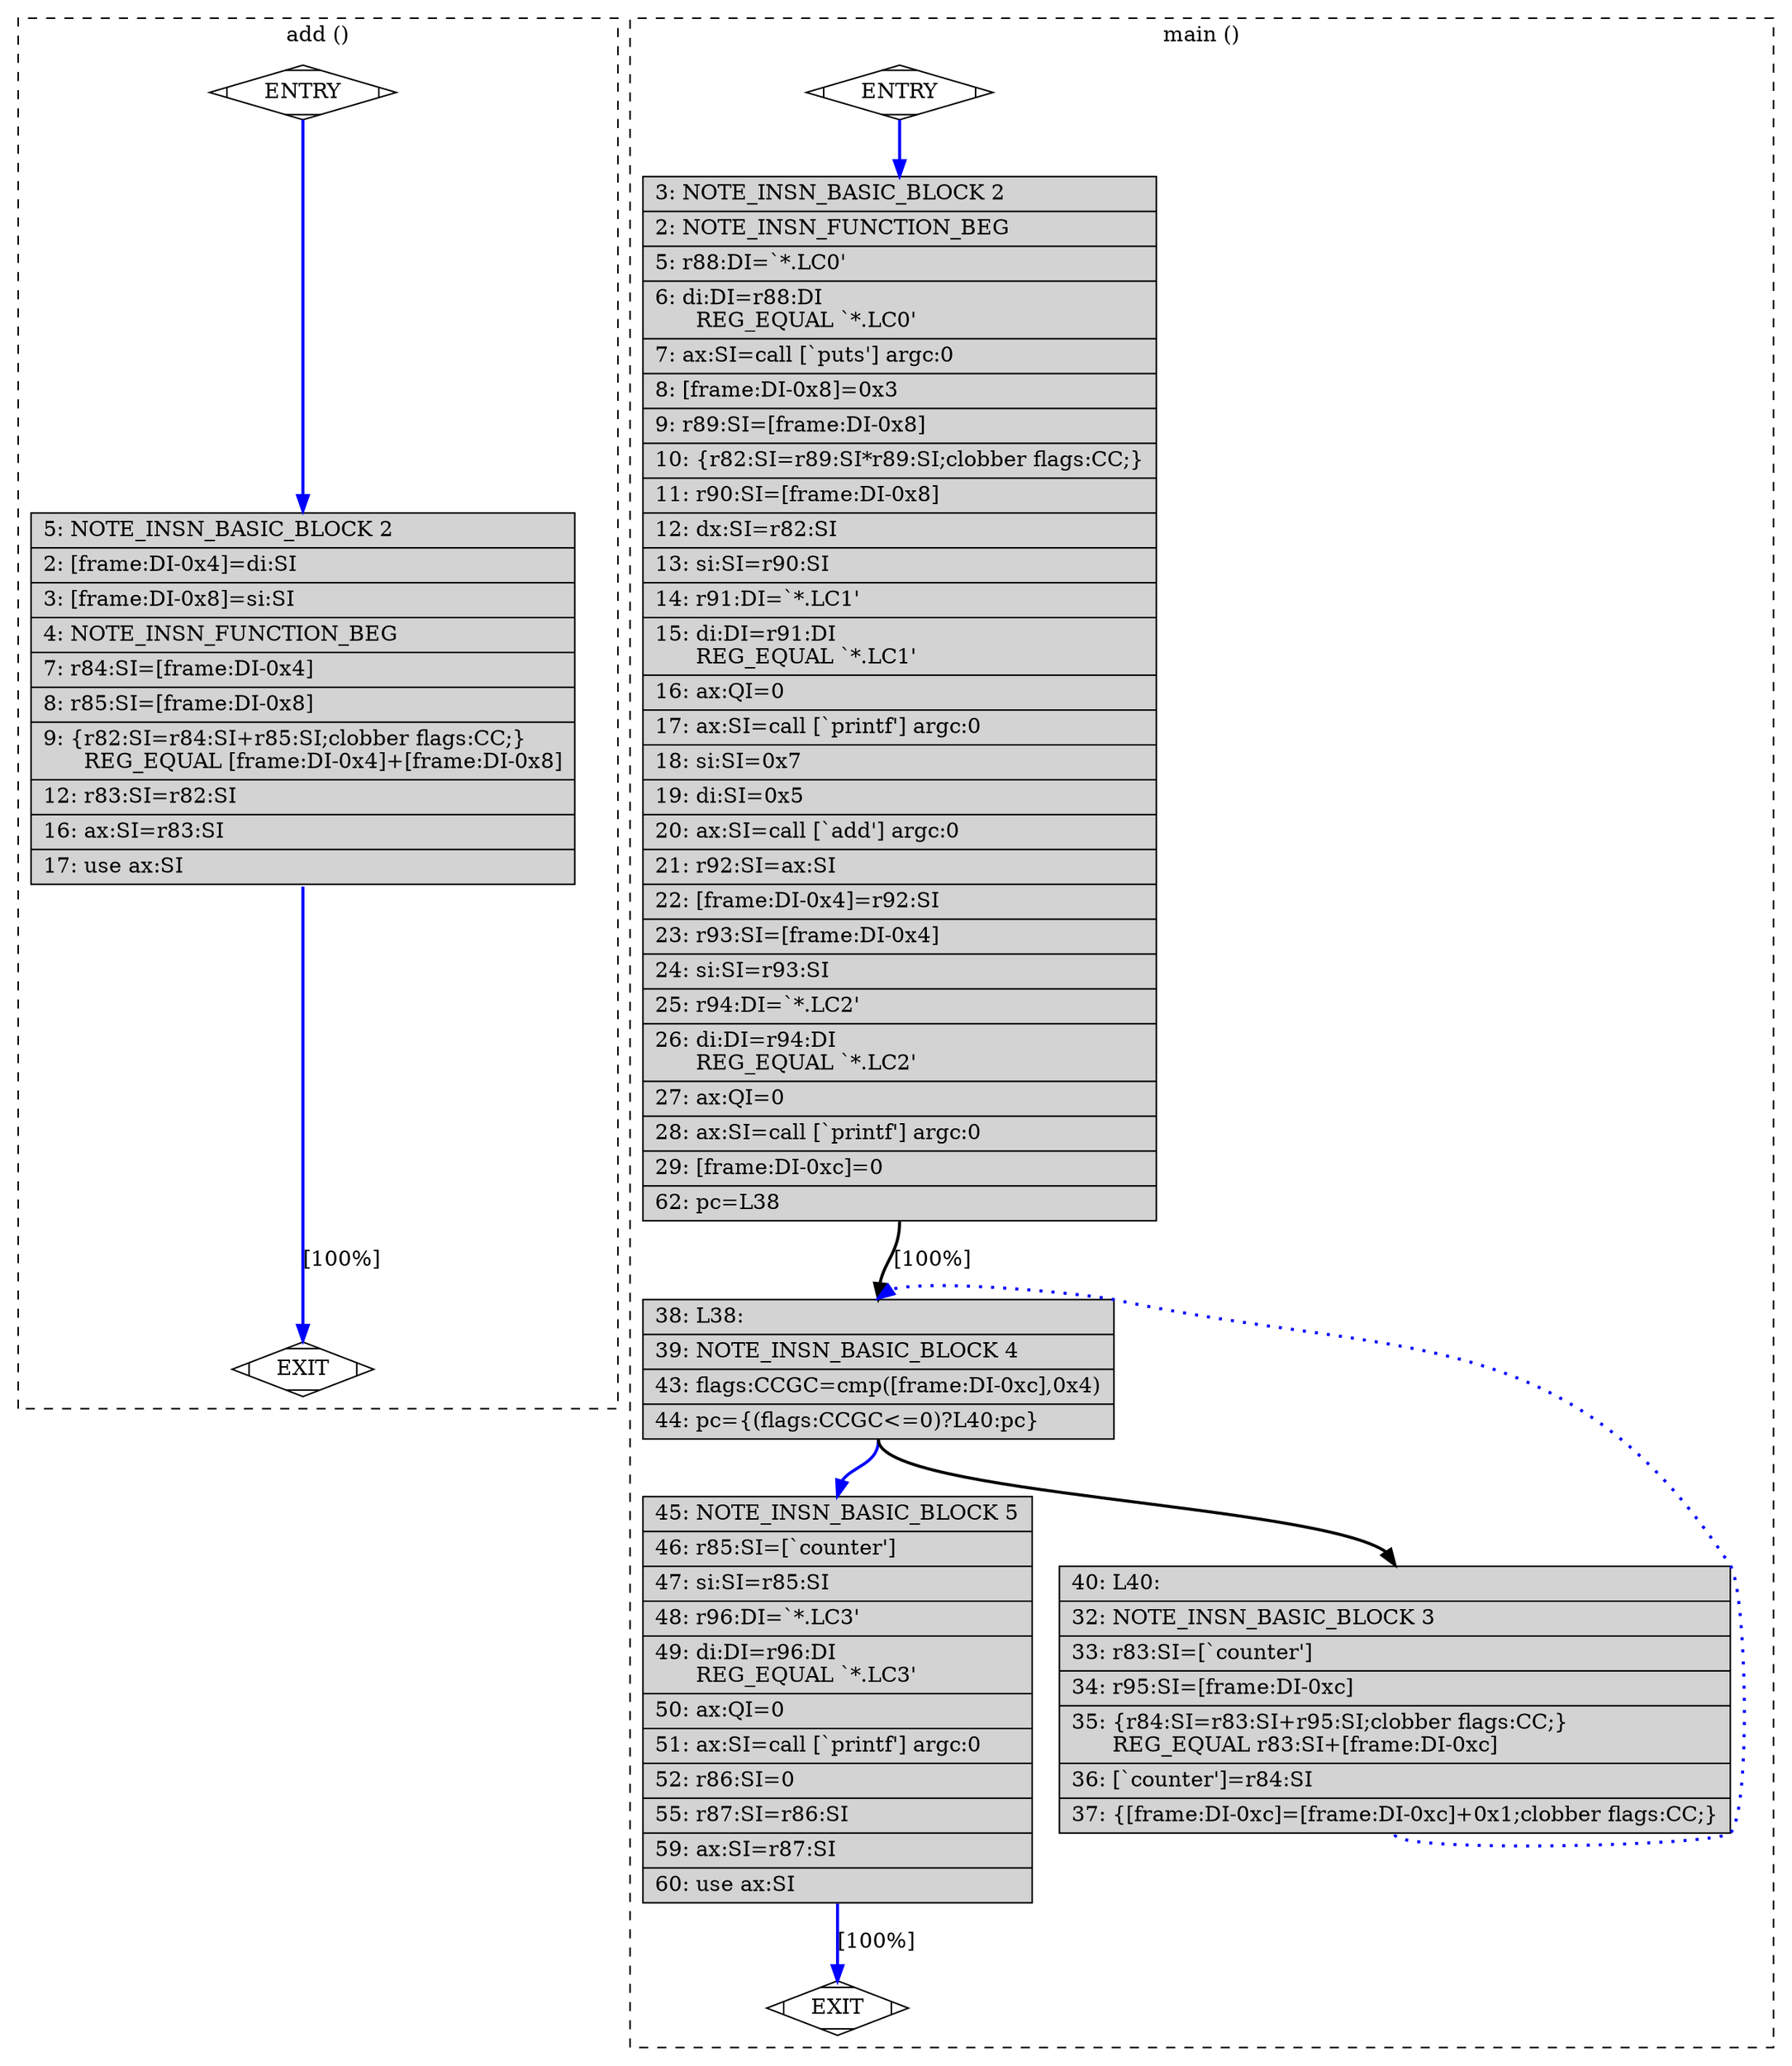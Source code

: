 digraph "test1.c.284r.outof_cfglayout" {
overlap=false;
subgraph "cluster_add" {
	style="dashed";
	color="black";
	label="add ()";
	fn_0_basic_block_0 [shape=Mdiamond,style=filled,fillcolor=white,label="ENTRY"];

	fn_0_basic_block_2 [shape=record,style=filled,fillcolor=lightgrey,label="{\ \ \ \ 5:\ NOTE_INSN_BASIC_BLOCK\ 2\l\
|\ \ \ \ 2:\ [frame:DI-0x4]=di:SI\l\
|\ \ \ \ 3:\ [frame:DI-0x8]=si:SI\l\
|\ \ \ \ 4:\ NOTE_INSN_FUNCTION_BEG\l\
|\ \ \ \ 7:\ r84:SI=[frame:DI-0x4]\l\
|\ \ \ \ 8:\ r85:SI=[frame:DI-0x8]\l\
|\ \ \ \ 9:\ \{r82:SI=r84:SI+r85:SI;clobber\ flags:CC;\}\l\
\ \ \ \ \ \ REG_EQUAL\ [frame:DI-0x4]+[frame:DI-0x8]\l\
|\ \ \ 12:\ r83:SI=r82:SI\l\
|\ \ \ 16:\ ax:SI=r83:SI\l\
|\ \ \ 17:\ use\ ax:SI\l\
}"];

	fn_0_basic_block_1 [shape=Mdiamond,style=filled,fillcolor=white,label="EXIT"];

	fn_0_basic_block_0:s -> fn_0_basic_block_2:n [style="solid,bold",color=blue,weight=100,constraint=true];
	fn_0_basic_block_2:s -> fn_0_basic_block_1:n [style="solid,bold",color=blue,weight=100,constraint=true,label="[100%]"];
	fn_0_basic_block_0:s -> fn_0_basic_block_1:n [style="invis",constraint=true];
}
subgraph "cluster_main" {
	style="dashed";
	color="black";
	label="main ()";
	fn_1_basic_block_0 [shape=Mdiamond,style=filled,fillcolor=white,label="ENTRY"];

	fn_1_basic_block_2 [shape=record,style=filled,fillcolor=lightgrey,label="{\ \ \ \ 3:\ NOTE_INSN_BASIC_BLOCK\ 2\l\
|\ \ \ \ 2:\ NOTE_INSN_FUNCTION_BEG\l\
|\ \ \ \ 5:\ r88:DI=`*.LC0'\l\
|\ \ \ \ 6:\ di:DI=r88:DI\l\
\ \ \ \ \ \ REG_EQUAL\ `*.LC0'\l\
|\ \ \ \ 7:\ ax:SI=call\ [`puts']\ argc:0\l\
|\ \ \ \ 8:\ [frame:DI-0x8]=0x3\l\
|\ \ \ \ 9:\ r89:SI=[frame:DI-0x8]\l\
|\ \ \ 10:\ \{r82:SI=r89:SI*r89:SI;clobber\ flags:CC;\}\l\
|\ \ \ 11:\ r90:SI=[frame:DI-0x8]\l\
|\ \ \ 12:\ dx:SI=r82:SI\l\
|\ \ \ 13:\ si:SI=r90:SI\l\
|\ \ \ 14:\ r91:DI=`*.LC1'\l\
|\ \ \ 15:\ di:DI=r91:DI\l\
\ \ \ \ \ \ REG_EQUAL\ `*.LC1'\l\
|\ \ \ 16:\ ax:QI=0\l\
|\ \ \ 17:\ ax:SI=call\ [`printf']\ argc:0\l\
|\ \ \ 18:\ si:SI=0x7\l\
|\ \ \ 19:\ di:SI=0x5\l\
|\ \ \ 20:\ ax:SI=call\ [`add']\ argc:0\l\
|\ \ \ 21:\ r92:SI=ax:SI\l\
|\ \ \ 22:\ [frame:DI-0x4]=r92:SI\l\
|\ \ \ 23:\ r93:SI=[frame:DI-0x4]\l\
|\ \ \ 24:\ si:SI=r93:SI\l\
|\ \ \ 25:\ r94:DI=`*.LC2'\l\
|\ \ \ 26:\ di:DI=r94:DI\l\
\ \ \ \ \ \ REG_EQUAL\ `*.LC2'\l\
|\ \ \ 27:\ ax:QI=0\l\
|\ \ \ 28:\ ax:SI=call\ [`printf']\ argc:0\l\
|\ \ \ 29:\ [frame:DI-0xc]=0\l\
|\ \ \ 62:\ pc=L38\l\
}"];

	fn_1_basic_block_4 [shape=record,style=filled,fillcolor=lightgrey,label="{\ \ \ 38:\ L38:\l\
|\ \ \ 39:\ NOTE_INSN_BASIC_BLOCK\ 4\l\
|\ \ \ 43:\ flags:CCGC=cmp([frame:DI-0xc],0x4)\l\
|\ \ \ 44:\ pc=\{(flags:CCGC\<=0)?L40:pc\}\l\
}"];

	fn_1_basic_block_5 [shape=record,style=filled,fillcolor=lightgrey,label="{\ \ \ 45:\ NOTE_INSN_BASIC_BLOCK\ 5\l\
|\ \ \ 46:\ r85:SI=[`counter']\l\
|\ \ \ 47:\ si:SI=r85:SI\l\
|\ \ \ 48:\ r96:DI=`*.LC3'\l\
|\ \ \ 49:\ di:DI=r96:DI\l\
\ \ \ \ \ \ REG_EQUAL\ `*.LC3'\l\
|\ \ \ 50:\ ax:QI=0\l\
|\ \ \ 51:\ ax:SI=call\ [`printf']\ argc:0\l\
|\ \ \ 52:\ r86:SI=0\l\
|\ \ \ 55:\ r87:SI=r86:SI\l\
|\ \ \ 59:\ ax:SI=r87:SI\l\
|\ \ \ 60:\ use\ ax:SI\l\
}"];

	fn_1_basic_block_3 [shape=record,style=filled,fillcolor=lightgrey,label="{\ \ \ 40:\ L40:\l\
|\ \ \ 32:\ NOTE_INSN_BASIC_BLOCK\ 3\l\
|\ \ \ 33:\ r83:SI=[`counter']\l\
|\ \ \ 34:\ r95:SI=[frame:DI-0xc]\l\
|\ \ \ 35:\ \{r84:SI=r83:SI+r95:SI;clobber\ flags:CC;\}\l\
\ \ \ \ \ \ REG_EQUAL\ r83:SI+[frame:DI-0xc]\l\
|\ \ \ 36:\ [`counter']=r84:SI\l\
|\ \ \ 37:\ \{[frame:DI-0xc]=[frame:DI-0xc]+0x1;clobber\ flags:CC;\}\l\
}"];

	fn_1_basic_block_1 [shape=Mdiamond,style=filled,fillcolor=white,label="EXIT"];

	fn_1_basic_block_0:s -> fn_1_basic_block_2:n [style="solid,bold",color=blue,weight=100,constraint=true];
	fn_1_basic_block_2:s -> fn_1_basic_block_4:n [style="solid,bold",color=black,weight=10,constraint=true,label="[100%]"];
	fn_1_basic_block_3:s -> fn_1_basic_block_4:n [style="dotted,bold",color=blue,weight=10,constraint=false];
	fn_1_basic_block_4:s -> fn_1_basic_block_3:n [style="solid,bold",color=black,weight=10,constraint=true];
	fn_1_basic_block_4:s -> fn_1_basic_block_5:n [style="solid,bold",color=blue,weight=100,constraint=true];
	fn_1_basic_block_5:s -> fn_1_basic_block_1:n [style="solid,bold",color=blue,weight=100,constraint=true,label="[100%]"];
	fn_1_basic_block_0:s -> fn_1_basic_block_1:n [style="invis",constraint=true];
}
}
